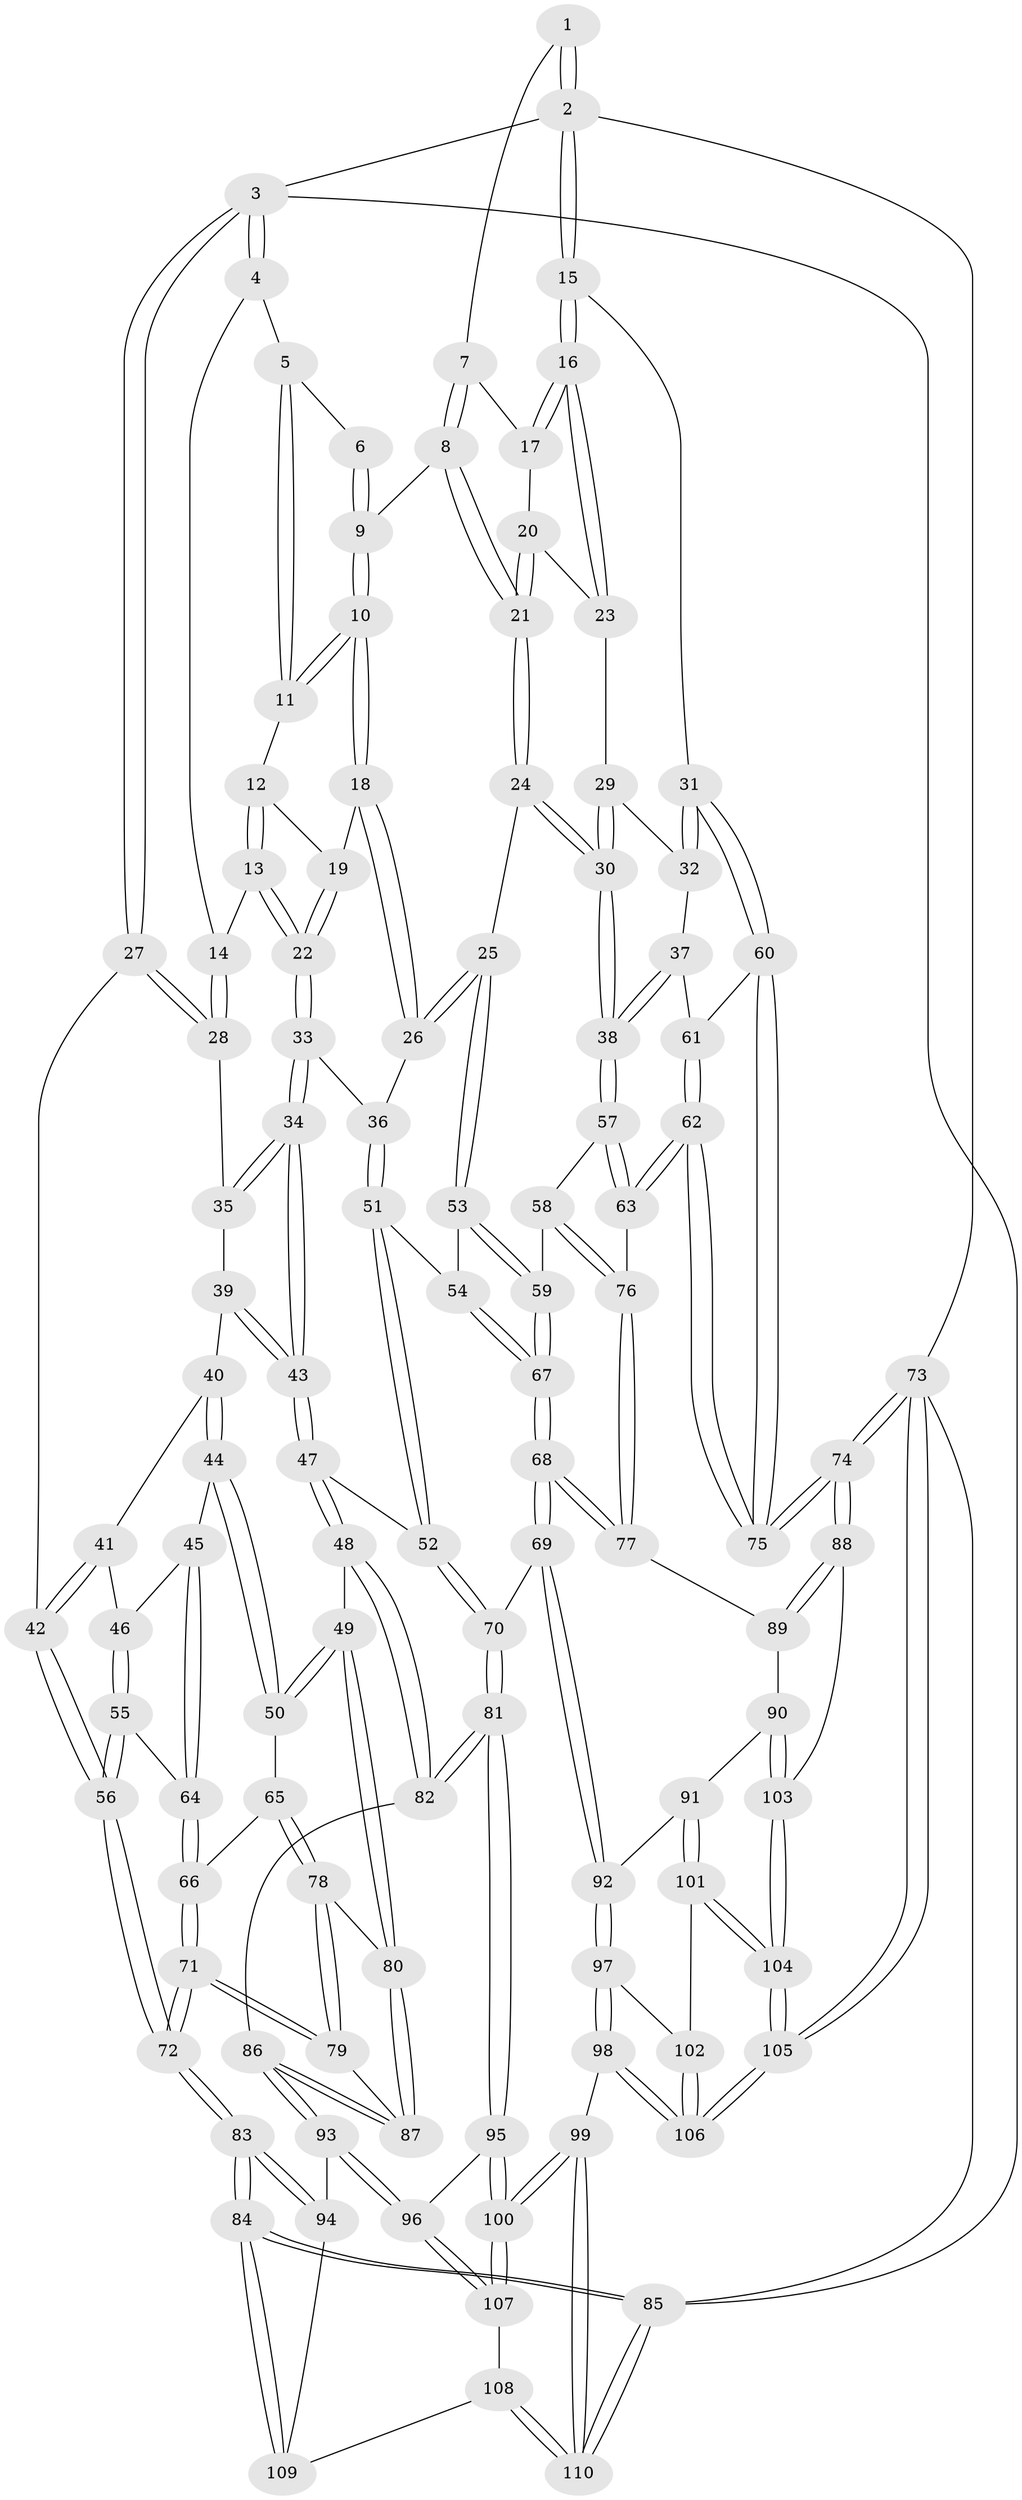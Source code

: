 // Generated by graph-tools (version 1.1) at 2025/51/03/09/25 03:51:05]
// undirected, 110 vertices, 272 edges
graph export_dot {
graph [start="1"]
  node [color=gray90,style=filled];
  1 [pos="+0.8335419580366722+0"];
  2 [pos="+1+0"];
  3 [pos="+0+0"];
  4 [pos="+0.27394918319200223+0"];
  5 [pos="+0.40184489585020067+0"];
  6 [pos="+0.6064014028612933+0"];
  7 [pos="+0.6754902695368837+0.08764697872989767"];
  8 [pos="+0.6390185277014319+0.1140960360457789"];
  9 [pos="+0.6210324362573908+0.11589423981810644"];
  10 [pos="+0.606628789954575+0.12513229512716087"];
  11 [pos="+0.5362791498742864+0.07818729229775394"];
  12 [pos="+0.4213407024284395+0.10399270357667471"];
  13 [pos="+0.31214241185195335+0.0968110290305676"];
  14 [pos="+0.2729192273034709+0.05003212003488198"];
  15 [pos="+1+0"];
  16 [pos="+1+0"];
  17 [pos="+0.8654050810142951+0.04368896903443778"];
  18 [pos="+0.5826066470331318+0.18427950190608092"];
  19 [pos="+0.5006934455994471+0.16406504093592755"];
  20 [pos="+0.7919768476249648+0.16375130306496516"];
  21 [pos="+0.7625082146974804+0.19030425899409956"];
  22 [pos="+0.35456011413437494+0.20655056839083236"];
  23 [pos="+0.8734153185993349+0.2136465130143635"];
  24 [pos="+0.7633418752206977+0.3024870689600657"];
  25 [pos="+0.6758737311351067+0.3216117146826567"];
  26 [pos="+0.5752929816484389+0.2542483299130276"];
  27 [pos="+0+0.15324513427432587"];
  28 [pos="+0.11550732524199397+0.18719151459118802"];
  29 [pos="+0.8727835548329036+0.21651580399690926"];
  30 [pos="+0.8197027626923853+0.3296846778909821"];
  31 [pos="+1+0.12885394730155836"];
  32 [pos="+0.9593589002646834+0.26443019764760667"];
  33 [pos="+0.3603248190729711+0.23029644366599938"];
  34 [pos="+0.28820985137446914+0.33368884826323236"];
  35 [pos="+0.12693776634163192+0.21829267956588957"];
  36 [pos="+0.49419720899085096+0.30121023104429145"];
  37 [pos="+0.8385715793359895+0.33871748034784716"];
  38 [pos="+0.8297781797701393+0.33939378513675705"];
  39 [pos="+0.12374695791059274+0.2804845484768215"];
  40 [pos="+0.11289263432786537+0.3412891450925307"];
  41 [pos="+0.0266326825984072+0.34426538486005487"];
  42 [pos="+0+0.17758636790710056"];
  43 [pos="+0.27936129403941373+0.40408061529764766"];
  44 [pos="+0.1275958400563836+0.3870113837121505"];
  45 [pos="+0.127398272156709+0.3871087751078665"];
  46 [pos="+0.04096883208999007+0.393624093973731"];
  47 [pos="+0.2788938579522463+0.41380438478574566"];
  48 [pos="+0.2710436841694951+0.42077895587052094"];
  49 [pos="+0.2336779108363344+0.4254344435656629"];
  50 [pos="+0.15328909092257176+0.4049975924307564"];
  51 [pos="+0.48098610798513947+0.3792592369222797"];
  52 [pos="+0.37451909526445554+0.43656452301147036"];
  53 [pos="+0.6553984007064663+0.4063971343665479"];
  54 [pos="+0.494972633106899+0.39659464097445274"];
  55 [pos="+0.014324398144998881+0.43815516285469447"];
  56 [pos="+0+0.5218870566836035"];
  57 [pos="+0.8274625593606829+0.3853817326895522"];
  58 [pos="+0.7023299589247346+0.45330337680604366"];
  59 [pos="+0.6567475995555787+0.4261897099481441"];
  60 [pos="+1+0.2852997486227713"];
  61 [pos="+0.9367273376640336+0.3757272417132349"];
  62 [pos="+0.9840635635755737+0.5524114145979204"];
  63 [pos="+0.8415321806434632+0.48945305664910466"];
  64 [pos="+0.06105275750011147+0.4460078971215573"];
  65 [pos="+0.10247183707318314+0.4908051413104645"];
  66 [pos="+0.08200417854288525+0.48189232713749747"];
  67 [pos="+0.563557544834716+0.5599337255750788"];
  68 [pos="+0.5578977290990091+0.6111553506297949"];
  69 [pos="+0.5101153302864204+0.6594378431907812"];
  70 [pos="+0.47222793265733937+0.6638814932068144"];
  71 [pos="+0+0.6477437578185892"];
  72 [pos="+0+0.6520661238813109"];
  73 [pos="+1+1"];
  74 [pos="+1+0.7561440029314735"];
  75 [pos="+1+0.6872001414980813"];
  76 [pos="+0.7687256851797264+0.535987842032153"];
  77 [pos="+0.7316958924868104+0.603062140374309"];
  78 [pos="+0.10679812507542014+0.4997463266089083"];
  79 [pos="+0.007221924930587708+0.6322003653962219"];
  80 [pos="+0.1518709701983287+0.52561209014566"];
  81 [pos="+0.3463519820551022+0.7245375900974194"];
  82 [pos="+0.27597422550196515+0.6749487588813541"];
  83 [pos="+0+0.7346672807528751"];
  84 [pos="+0+1"];
  85 [pos="+0+1"];
  86 [pos="+0.19415845335280507+0.6614862926107652"];
  87 [pos="+0.16807669103244563+0.6474721186201947"];
  88 [pos="+0.9971095862897268+0.7689884879690109"];
  89 [pos="+0.7874311059618875+0.6717694788881577"];
  90 [pos="+0.675869546705926+0.7957846785070751"];
  91 [pos="+0.6416124261138554+0.7855950803993731"];
  92 [pos="+0.577378345036855+0.7511846988440672"];
  93 [pos="+0.0976084874063229+0.8007701997206544"];
  94 [pos="+0+0.8106004403902917"];
  95 [pos="+0.3421389594576087+0.749062279949837"];
  96 [pos="+0.17923604383528197+0.8703526917819693"];
  97 [pos="+0.5424322791233198+0.9208300797290601"];
  98 [pos="+0.46906454753357296+1"];
  99 [pos="+0.4464134307760937+1"];
  100 [pos="+0.43362103725914897+1"];
  101 [pos="+0.6267026909989049+0.8692443182209012"];
  102 [pos="+0.6236723901893811+0.8728803821223761"];
  103 [pos="+0.7692058340735021+0.8941275320326707"];
  104 [pos="+0.7204735729574805+1"];
  105 [pos="+0.6590102686399419+1"];
  106 [pos="+0.5951545464807545+1"];
  107 [pos="+0.1685231429817483+0.901320497828955"];
  108 [pos="+0.1231647176085539+0.9413265212946261"];
  109 [pos="+0.08348566428859297+0.9089598379924452"];
  110 [pos="+0+1"];
  1 -- 2;
  1 -- 2;
  1 -- 7;
  2 -- 3;
  2 -- 15;
  2 -- 15;
  2 -- 73;
  3 -- 4;
  3 -- 4;
  3 -- 27;
  3 -- 27;
  3 -- 85;
  4 -- 5;
  4 -- 14;
  5 -- 6;
  5 -- 11;
  5 -- 11;
  6 -- 9;
  6 -- 9;
  7 -- 8;
  7 -- 8;
  7 -- 17;
  8 -- 9;
  8 -- 21;
  8 -- 21;
  9 -- 10;
  9 -- 10;
  10 -- 11;
  10 -- 11;
  10 -- 18;
  10 -- 18;
  11 -- 12;
  12 -- 13;
  12 -- 13;
  12 -- 19;
  13 -- 14;
  13 -- 22;
  13 -- 22;
  14 -- 28;
  14 -- 28;
  15 -- 16;
  15 -- 16;
  15 -- 31;
  16 -- 17;
  16 -- 17;
  16 -- 23;
  16 -- 23;
  17 -- 20;
  18 -- 19;
  18 -- 26;
  18 -- 26;
  19 -- 22;
  19 -- 22;
  20 -- 21;
  20 -- 21;
  20 -- 23;
  21 -- 24;
  21 -- 24;
  22 -- 33;
  22 -- 33;
  23 -- 29;
  24 -- 25;
  24 -- 30;
  24 -- 30;
  25 -- 26;
  25 -- 26;
  25 -- 53;
  25 -- 53;
  26 -- 36;
  27 -- 28;
  27 -- 28;
  27 -- 42;
  28 -- 35;
  29 -- 30;
  29 -- 30;
  29 -- 32;
  30 -- 38;
  30 -- 38;
  31 -- 32;
  31 -- 32;
  31 -- 60;
  31 -- 60;
  32 -- 37;
  33 -- 34;
  33 -- 34;
  33 -- 36;
  34 -- 35;
  34 -- 35;
  34 -- 43;
  34 -- 43;
  35 -- 39;
  36 -- 51;
  36 -- 51;
  37 -- 38;
  37 -- 38;
  37 -- 61;
  38 -- 57;
  38 -- 57;
  39 -- 40;
  39 -- 43;
  39 -- 43;
  40 -- 41;
  40 -- 44;
  40 -- 44;
  41 -- 42;
  41 -- 42;
  41 -- 46;
  42 -- 56;
  42 -- 56;
  43 -- 47;
  43 -- 47;
  44 -- 45;
  44 -- 50;
  44 -- 50;
  45 -- 46;
  45 -- 64;
  45 -- 64;
  46 -- 55;
  46 -- 55;
  47 -- 48;
  47 -- 48;
  47 -- 52;
  48 -- 49;
  48 -- 82;
  48 -- 82;
  49 -- 50;
  49 -- 50;
  49 -- 80;
  49 -- 80;
  50 -- 65;
  51 -- 52;
  51 -- 52;
  51 -- 54;
  52 -- 70;
  52 -- 70;
  53 -- 54;
  53 -- 59;
  53 -- 59;
  54 -- 67;
  54 -- 67;
  55 -- 56;
  55 -- 56;
  55 -- 64;
  56 -- 72;
  56 -- 72;
  57 -- 58;
  57 -- 63;
  57 -- 63;
  58 -- 59;
  58 -- 76;
  58 -- 76;
  59 -- 67;
  59 -- 67;
  60 -- 61;
  60 -- 75;
  60 -- 75;
  61 -- 62;
  61 -- 62;
  62 -- 63;
  62 -- 63;
  62 -- 75;
  62 -- 75;
  63 -- 76;
  64 -- 66;
  64 -- 66;
  65 -- 66;
  65 -- 78;
  65 -- 78;
  66 -- 71;
  66 -- 71;
  67 -- 68;
  67 -- 68;
  68 -- 69;
  68 -- 69;
  68 -- 77;
  68 -- 77;
  69 -- 70;
  69 -- 92;
  69 -- 92;
  70 -- 81;
  70 -- 81;
  71 -- 72;
  71 -- 72;
  71 -- 79;
  71 -- 79;
  72 -- 83;
  72 -- 83;
  73 -- 74;
  73 -- 74;
  73 -- 105;
  73 -- 105;
  73 -- 85;
  74 -- 75;
  74 -- 75;
  74 -- 88;
  74 -- 88;
  76 -- 77;
  76 -- 77;
  77 -- 89;
  78 -- 79;
  78 -- 79;
  78 -- 80;
  79 -- 87;
  80 -- 87;
  80 -- 87;
  81 -- 82;
  81 -- 82;
  81 -- 95;
  81 -- 95;
  82 -- 86;
  83 -- 84;
  83 -- 84;
  83 -- 94;
  83 -- 94;
  84 -- 85;
  84 -- 85;
  84 -- 109;
  84 -- 109;
  85 -- 110;
  85 -- 110;
  86 -- 87;
  86 -- 87;
  86 -- 93;
  86 -- 93;
  88 -- 89;
  88 -- 89;
  88 -- 103;
  89 -- 90;
  90 -- 91;
  90 -- 103;
  90 -- 103;
  91 -- 92;
  91 -- 101;
  91 -- 101;
  92 -- 97;
  92 -- 97;
  93 -- 94;
  93 -- 96;
  93 -- 96;
  94 -- 109;
  95 -- 96;
  95 -- 100;
  95 -- 100;
  96 -- 107;
  96 -- 107;
  97 -- 98;
  97 -- 98;
  97 -- 102;
  98 -- 99;
  98 -- 106;
  98 -- 106;
  99 -- 100;
  99 -- 100;
  99 -- 110;
  99 -- 110;
  100 -- 107;
  100 -- 107;
  101 -- 102;
  101 -- 104;
  101 -- 104;
  102 -- 106;
  102 -- 106;
  103 -- 104;
  103 -- 104;
  104 -- 105;
  104 -- 105;
  105 -- 106;
  105 -- 106;
  107 -- 108;
  108 -- 109;
  108 -- 110;
  108 -- 110;
}
